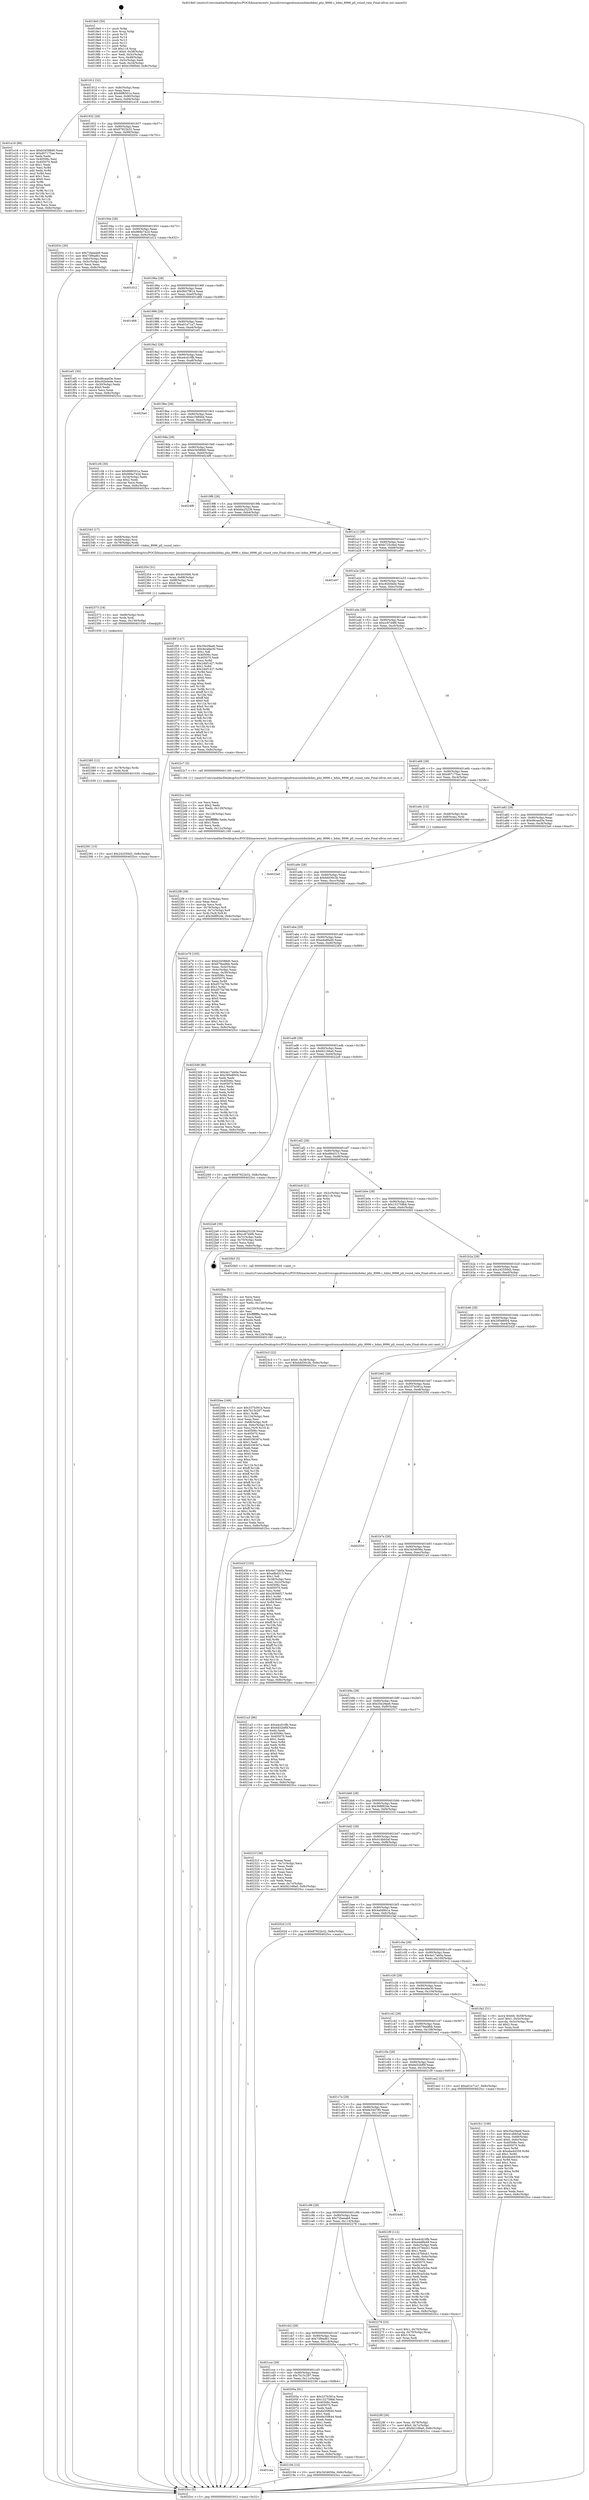 digraph "0x4018e0" {
  label = "0x4018e0 (/mnt/c/Users/mathe/Desktop/tcc/POCII/binaries/extr_linuxdriversgpudrmmsmhdmihdmi_phy_8996.c_hdmi_8996_pll_round_rate_Final-ollvm.out::main(0))"
  labelloc = "t"
  node[shape=record]

  Entry [label="",width=0.3,height=0.3,shape=circle,fillcolor=black,style=filled]
  "0x401912" [label="{
     0x401912 [32]\l
     | [instrs]\l
     &nbsp;&nbsp;0x401912 \<+6\>: mov -0x8c(%rbp),%eax\l
     &nbsp;&nbsp;0x401918 \<+2\>: mov %eax,%ecx\l
     &nbsp;&nbsp;0x40191a \<+6\>: sub $0x86f6501a,%ecx\l
     &nbsp;&nbsp;0x401920 \<+6\>: mov %eax,-0x90(%rbp)\l
     &nbsp;&nbsp;0x401926 \<+6\>: mov %ecx,-0x94(%rbp)\l
     &nbsp;&nbsp;0x40192c \<+6\>: je 0000000000401e16 \<main+0x536\>\l
  }"]
  "0x401e16" [label="{
     0x401e16 [86]\l
     | [instrs]\l
     &nbsp;&nbsp;0x401e16 \<+5\>: mov $0xb34588d0,%eax\l
     &nbsp;&nbsp;0x401e1b \<+5\>: mov $0xd07175ae,%ecx\l
     &nbsp;&nbsp;0x401e20 \<+2\>: xor %edx,%edx\l
     &nbsp;&nbsp;0x401e22 \<+7\>: mov 0x40506c,%esi\l
     &nbsp;&nbsp;0x401e29 \<+7\>: mov 0x405070,%edi\l
     &nbsp;&nbsp;0x401e30 \<+3\>: sub $0x1,%edx\l
     &nbsp;&nbsp;0x401e33 \<+3\>: mov %esi,%r8d\l
     &nbsp;&nbsp;0x401e36 \<+3\>: add %edx,%r8d\l
     &nbsp;&nbsp;0x401e39 \<+4\>: imul %r8d,%esi\l
     &nbsp;&nbsp;0x401e3d \<+3\>: and $0x1,%esi\l
     &nbsp;&nbsp;0x401e40 \<+3\>: cmp $0x0,%esi\l
     &nbsp;&nbsp;0x401e43 \<+4\>: sete %r9b\l
     &nbsp;&nbsp;0x401e47 \<+3\>: cmp $0xa,%edi\l
     &nbsp;&nbsp;0x401e4a \<+4\>: setl %r10b\l
     &nbsp;&nbsp;0x401e4e \<+3\>: mov %r9b,%r11b\l
     &nbsp;&nbsp;0x401e51 \<+3\>: and %r10b,%r11b\l
     &nbsp;&nbsp;0x401e54 \<+3\>: xor %r10b,%r9b\l
     &nbsp;&nbsp;0x401e57 \<+3\>: or %r9b,%r11b\l
     &nbsp;&nbsp;0x401e5a \<+4\>: test $0x1,%r11b\l
     &nbsp;&nbsp;0x401e5e \<+3\>: cmovne %ecx,%eax\l
     &nbsp;&nbsp;0x401e61 \<+6\>: mov %eax,-0x8c(%rbp)\l
     &nbsp;&nbsp;0x401e67 \<+5\>: jmp 00000000004025cc \<main+0xcec\>\l
  }"]
  "0x401932" [label="{
     0x401932 [28]\l
     | [instrs]\l
     &nbsp;&nbsp;0x401932 \<+5\>: jmp 0000000000401937 \<main+0x57\>\l
     &nbsp;&nbsp;0x401937 \<+6\>: mov -0x90(%rbp),%eax\l
     &nbsp;&nbsp;0x40193d \<+5\>: sub $0x87922b32,%eax\l
     &nbsp;&nbsp;0x401942 \<+6\>: mov %eax,-0x98(%rbp)\l
     &nbsp;&nbsp;0x401948 \<+6\>: je 000000000040203c \<main+0x75c\>\l
  }"]
  Exit [label="",width=0.3,height=0.3,shape=circle,fillcolor=black,style=filled,peripheries=2]
  "0x40203c" [label="{
     0x40203c [30]\l
     | [instrs]\l
     &nbsp;&nbsp;0x40203c \<+5\>: mov $0x72beeab9,%eax\l
     &nbsp;&nbsp;0x402041 \<+5\>: mov $0x73f9ad61,%ecx\l
     &nbsp;&nbsp;0x402046 \<+3\>: mov -0x6c(%rbp),%edx\l
     &nbsp;&nbsp;0x402049 \<+3\>: cmp -0x5c(%rbp),%edx\l
     &nbsp;&nbsp;0x40204c \<+3\>: cmovl %ecx,%eax\l
     &nbsp;&nbsp;0x40204f \<+6\>: mov %eax,-0x8c(%rbp)\l
     &nbsp;&nbsp;0x402055 \<+5\>: jmp 00000000004025cc \<main+0xcec\>\l
  }"]
  "0x40194e" [label="{
     0x40194e [28]\l
     | [instrs]\l
     &nbsp;&nbsp;0x40194e \<+5\>: jmp 0000000000401953 \<main+0x73\>\l
     &nbsp;&nbsp;0x401953 \<+6\>: mov -0x90(%rbp),%eax\l
     &nbsp;&nbsp;0x401959 \<+5\>: sub $0x966e742d,%eax\l
     &nbsp;&nbsp;0x40195e \<+6\>: mov %eax,-0x9c(%rbp)\l
     &nbsp;&nbsp;0x401964 \<+6\>: je 0000000000401d12 \<main+0x432\>\l
  }"]
  "0x402391" [label="{
     0x402391 [15]\l
     | [instrs]\l
     &nbsp;&nbsp;0x402391 \<+10\>: movl $0x242550d2,-0x8c(%rbp)\l
     &nbsp;&nbsp;0x40239b \<+5\>: jmp 00000000004025cc \<main+0xcec\>\l
  }"]
  "0x401d12" [label="{
     0x401d12\l
  }", style=dashed]
  "0x40196a" [label="{
     0x40196a [28]\l
     | [instrs]\l
     &nbsp;&nbsp;0x40196a \<+5\>: jmp 000000000040196f \<main+0x8f\>\l
     &nbsp;&nbsp;0x40196f \<+6\>: mov -0x90(%rbp),%eax\l
     &nbsp;&nbsp;0x401975 \<+5\>: sub $0x9b07f814,%eax\l
     &nbsp;&nbsp;0x40197a \<+6\>: mov %eax,-0xa0(%rbp)\l
     &nbsp;&nbsp;0x401980 \<+6\>: je 0000000000401d68 \<main+0x488\>\l
  }"]
  "0x402385" [label="{
     0x402385 [12]\l
     | [instrs]\l
     &nbsp;&nbsp;0x402385 \<+4\>: mov -0x78(%rbp),%rdx\l
     &nbsp;&nbsp;0x402389 \<+3\>: mov %rdx,%rdi\l
     &nbsp;&nbsp;0x40238c \<+5\>: call 0000000000401030 \<free@plt\>\l
     | [calls]\l
     &nbsp;&nbsp;0x401030 \{1\} (unknown)\l
  }"]
  "0x401d68" [label="{
     0x401d68\l
  }", style=dashed]
  "0x401986" [label="{
     0x401986 [28]\l
     | [instrs]\l
     &nbsp;&nbsp;0x401986 \<+5\>: jmp 000000000040198b \<main+0xab\>\l
     &nbsp;&nbsp;0x40198b \<+6\>: mov -0x90(%rbp),%eax\l
     &nbsp;&nbsp;0x401991 \<+5\>: sub $0xa01e71a7,%eax\l
     &nbsp;&nbsp;0x401996 \<+6\>: mov %eax,-0xa4(%rbp)\l
     &nbsp;&nbsp;0x40199c \<+6\>: je 0000000000401ef1 \<main+0x611\>\l
  }"]
  "0x402373" [label="{
     0x402373 [18]\l
     | [instrs]\l
     &nbsp;&nbsp;0x402373 \<+4\>: mov -0x68(%rbp),%rdx\l
     &nbsp;&nbsp;0x402377 \<+3\>: mov %rdx,%rdi\l
     &nbsp;&nbsp;0x40237a \<+6\>: mov %eax,-0x130(%rbp)\l
     &nbsp;&nbsp;0x402380 \<+5\>: call 0000000000401030 \<free@plt\>\l
     | [calls]\l
     &nbsp;&nbsp;0x401030 \{1\} (unknown)\l
  }"]
  "0x401ef1" [label="{
     0x401ef1 [30]\l
     | [instrs]\l
     &nbsp;&nbsp;0x401ef1 \<+5\>: mov $0xd6caad3e,%eax\l
     &nbsp;&nbsp;0x401ef6 \<+5\>: mov $0xc92b0ede,%ecx\l
     &nbsp;&nbsp;0x401efb \<+3\>: mov -0x30(%rbp),%edx\l
     &nbsp;&nbsp;0x401efe \<+3\>: cmp $0x0,%edx\l
     &nbsp;&nbsp;0x401f01 \<+3\>: cmove %ecx,%eax\l
     &nbsp;&nbsp;0x401f04 \<+6\>: mov %eax,-0x8c(%rbp)\l
     &nbsp;&nbsp;0x401f0a \<+5\>: jmp 00000000004025cc \<main+0xcec\>\l
  }"]
  "0x4019a2" [label="{
     0x4019a2 [28]\l
     | [instrs]\l
     &nbsp;&nbsp;0x4019a2 \<+5\>: jmp 00000000004019a7 \<main+0xc7\>\l
     &nbsp;&nbsp;0x4019a7 \<+6\>: mov -0x90(%rbp),%eax\l
     &nbsp;&nbsp;0x4019ad \<+5\>: sub $0xa4cd10fb,%eax\l
     &nbsp;&nbsp;0x4019b2 \<+6\>: mov %eax,-0xa8(%rbp)\l
     &nbsp;&nbsp;0x4019b8 \<+6\>: je 00000000004025a0 \<main+0xcc0\>\l
  }"]
  "0x402354" [label="{
     0x402354 [31]\l
     | [instrs]\l
     &nbsp;&nbsp;0x402354 \<+10\>: movabs $0x4030b6,%rdi\l
     &nbsp;&nbsp;0x40235e \<+7\>: mov %rax,-0x88(%rbp)\l
     &nbsp;&nbsp;0x402365 \<+7\>: mov -0x88(%rbp),%rsi\l
     &nbsp;&nbsp;0x40236c \<+2\>: mov $0x0,%al\l
     &nbsp;&nbsp;0x40236e \<+5\>: call 0000000000401040 \<printf@plt\>\l
     | [calls]\l
     &nbsp;&nbsp;0x401040 \{1\} (unknown)\l
  }"]
  "0x4025a0" [label="{
     0x4025a0\l
  }", style=dashed]
  "0x4019be" [label="{
     0x4019be [28]\l
     | [instrs]\l
     &nbsp;&nbsp;0x4019be \<+5\>: jmp 00000000004019c3 \<main+0xe3\>\l
     &nbsp;&nbsp;0x4019c3 \<+6\>: mov -0x90(%rbp),%eax\l
     &nbsp;&nbsp;0x4019c9 \<+5\>: sub $0xb1f480d4,%eax\l
     &nbsp;&nbsp;0x4019ce \<+6\>: mov %eax,-0xac(%rbp)\l
     &nbsp;&nbsp;0x4019d4 \<+6\>: je 0000000000401cf4 \<main+0x414\>\l
  }"]
  "0x4022f8" [label="{
     0x4022f8 [39]\l
     | [instrs]\l
     &nbsp;&nbsp;0x4022f8 \<+6\>: mov -0x12c(%rbp),%ecx\l
     &nbsp;&nbsp;0x4022fe \<+3\>: imul %eax,%ecx\l
     &nbsp;&nbsp;0x402301 \<+3\>: movslq %ecx,%rdi\l
     &nbsp;&nbsp;0x402304 \<+4\>: mov -0x78(%rbp),%r8\l
     &nbsp;&nbsp;0x402308 \<+4\>: movslq -0x7c(%rbp),%r9\l
     &nbsp;&nbsp;0x40230c \<+4\>: mov %rdi,(%r8,%r9,8)\l
     &nbsp;&nbsp;0x402310 \<+10\>: movl $0x368f924e,-0x8c(%rbp)\l
     &nbsp;&nbsp;0x40231a \<+5\>: jmp 00000000004025cc \<main+0xcec\>\l
  }"]
  "0x401cf4" [label="{
     0x401cf4 [30]\l
     | [instrs]\l
     &nbsp;&nbsp;0x401cf4 \<+5\>: mov $0x86f6501a,%eax\l
     &nbsp;&nbsp;0x401cf9 \<+5\>: mov $0x966e742d,%ecx\l
     &nbsp;&nbsp;0x401cfe \<+3\>: mov -0x34(%rbp),%edx\l
     &nbsp;&nbsp;0x401d01 \<+3\>: cmp $0x2,%edx\l
     &nbsp;&nbsp;0x401d04 \<+3\>: cmovne %ecx,%eax\l
     &nbsp;&nbsp;0x401d07 \<+6\>: mov %eax,-0x8c(%rbp)\l
     &nbsp;&nbsp;0x401d0d \<+5\>: jmp 00000000004025cc \<main+0xcec\>\l
  }"]
  "0x4019da" [label="{
     0x4019da [28]\l
     | [instrs]\l
     &nbsp;&nbsp;0x4019da \<+5\>: jmp 00000000004019df \<main+0xff\>\l
     &nbsp;&nbsp;0x4019df \<+6\>: mov -0x90(%rbp),%eax\l
     &nbsp;&nbsp;0x4019e5 \<+5\>: sub $0xb34588d0,%eax\l
     &nbsp;&nbsp;0x4019ea \<+6\>: mov %eax,-0xb0(%rbp)\l
     &nbsp;&nbsp;0x4019f0 \<+6\>: je 00000000004024f8 \<main+0xc18\>\l
  }"]
  "0x4025cc" [label="{
     0x4025cc [5]\l
     | [instrs]\l
     &nbsp;&nbsp;0x4025cc \<+5\>: jmp 0000000000401912 \<main+0x32\>\l
  }"]
  "0x4018e0" [label="{
     0x4018e0 [50]\l
     | [instrs]\l
     &nbsp;&nbsp;0x4018e0 \<+1\>: push %rbp\l
     &nbsp;&nbsp;0x4018e1 \<+3\>: mov %rsp,%rbp\l
     &nbsp;&nbsp;0x4018e4 \<+2\>: push %r15\l
     &nbsp;&nbsp;0x4018e6 \<+2\>: push %r14\l
     &nbsp;&nbsp;0x4018e8 \<+2\>: push %r13\l
     &nbsp;&nbsp;0x4018ea \<+2\>: push %r12\l
     &nbsp;&nbsp;0x4018ec \<+1\>: push %rbx\l
     &nbsp;&nbsp;0x4018ed \<+7\>: sub $0x118,%rsp\l
     &nbsp;&nbsp;0x4018f4 \<+7\>: movl $0x0,-0x38(%rbp)\l
     &nbsp;&nbsp;0x4018fb \<+3\>: mov %edi,-0x3c(%rbp)\l
     &nbsp;&nbsp;0x4018fe \<+4\>: mov %rsi,-0x48(%rbp)\l
     &nbsp;&nbsp;0x401902 \<+3\>: mov -0x3c(%rbp),%edi\l
     &nbsp;&nbsp;0x401905 \<+3\>: mov %edi,-0x34(%rbp)\l
     &nbsp;&nbsp;0x401908 \<+10\>: movl $0xb1f480d4,-0x8c(%rbp)\l
  }"]
  "0x4022cc" [label="{
     0x4022cc [44]\l
     | [instrs]\l
     &nbsp;&nbsp;0x4022cc \<+2\>: xor %ecx,%ecx\l
     &nbsp;&nbsp;0x4022ce \<+5\>: mov $0x2,%edx\l
     &nbsp;&nbsp;0x4022d3 \<+6\>: mov %edx,-0x128(%rbp)\l
     &nbsp;&nbsp;0x4022d9 \<+1\>: cltd\l
     &nbsp;&nbsp;0x4022da \<+6\>: mov -0x128(%rbp),%esi\l
     &nbsp;&nbsp;0x4022e0 \<+2\>: idiv %esi\l
     &nbsp;&nbsp;0x4022e2 \<+6\>: imul $0xfffffffe,%edx,%edx\l
     &nbsp;&nbsp;0x4022e8 \<+3\>: sub $0x1,%ecx\l
     &nbsp;&nbsp;0x4022eb \<+2\>: sub %ecx,%edx\l
     &nbsp;&nbsp;0x4022ed \<+6\>: mov %edx,-0x12c(%rbp)\l
     &nbsp;&nbsp;0x4022f3 \<+5\>: call 0000000000401160 \<next_i\>\l
     | [calls]\l
     &nbsp;&nbsp;0x401160 \{1\} (/mnt/c/Users/mathe/Desktop/tcc/POCII/binaries/extr_linuxdriversgpudrmmsmhdmihdmi_phy_8996.c_hdmi_8996_pll_round_rate_Final-ollvm.out::next_i)\l
  }"]
  "0x4024f8" [label="{
     0x4024f8\l
  }", style=dashed]
  "0x4019f6" [label="{
     0x4019f6 [28]\l
     | [instrs]\l
     &nbsp;&nbsp;0x4019f6 \<+5\>: jmp 00000000004019fb \<main+0x11b\>\l
     &nbsp;&nbsp;0x4019fb \<+6\>: mov -0x90(%rbp),%eax\l
     &nbsp;&nbsp;0x401a01 \<+5\>: sub $0xb6a25239,%eax\l
     &nbsp;&nbsp;0x401a06 \<+6\>: mov %eax,-0xb4(%rbp)\l
     &nbsp;&nbsp;0x401a0c \<+6\>: je 0000000000402343 \<main+0xa63\>\l
  }"]
  "0x40228f" [label="{
     0x40228f [26]\l
     | [instrs]\l
     &nbsp;&nbsp;0x40228f \<+4\>: mov %rax,-0x78(%rbp)\l
     &nbsp;&nbsp;0x402293 \<+7\>: movl $0x0,-0x7c(%rbp)\l
     &nbsp;&nbsp;0x40229a \<+10\>: movl $0xf42166a0,-0x8c(%rbp)\l
     &nbsp;&nbsp;0x4022a4 \<+5\>: jmp 00000000004025cc \<main+0xcec\>\l
  }"]
  "0x402343" [label="{
     0x402343 [17]\l
     | [instrs]\l
     &nbsp;&nbsp;0x402343 \<+4\>: mov -0x68(%rbp),%rdi\l
     &nbsp;&nbsp;0x402347 \<+4\>: mov -0x58(%rbp),%rsi\l
     &nbsp;&nbsp;0x40234b \<+4\>: mov -0x78(%rbp),%rdx\l
     &nbsp;&nbsp;0x40234f \<+5\>: call 0000000000401400 \<hdmi_8996_pll_round_rate\>\l
     | [calls]\l
     &nbsp;&nbsp;0x401400 \{1\} (/mnt/c/Users/mathe/Desktop/tcc/POCII/binaries/extr_linuxdriversgpudrmmsmhdmihdmi_phy_8996.c_hdmi_8996_pll_round_rate_Final-ollvm.out::hdmi_8996_pll_round_rate)\l
  }"]
  "0x401a12" [label="{
     0x401a12 [28]\l
     | [instrs]\l
     &nbsp;&nbsp;0x401a12 \<+5\>: jmp 0000000000401a17 \<main+0x137\>\l
     &nbsp;&nbsp;0x401a17 \<+6\>: mov -0x90(%rbp),%eax\l
     &nbsp;&nbsp;0x401a1d \<+5\>: sub $0xb725cded,%eax\l
     &nbsp;&nbsp;0x401a22 \<+6\>: mov %eax,-0xb8(%rbp)\l
     &nbsp;&nbsp;0x401a28 \<+6\>: je 0000000000401e07 \<main+0x527\>\l
  }"]
  "0x401cea" [label="{
     0x401cea\l
  }", style=dashed]
  "0x401e07" [label="{
     0x401e07\l
  }", style=dashed]
  "0x401a2e" [label="{
     0x401a2e [28]\l
     | [instrs]\l
     &nbsp;&nbsp;0x401a2e \<+5\>: jmp 0000000000401a33 \<main+0x153\>\l
     &nbsp;&nbsp;0x401a33 \<+6\>: mov -0x90(%rbp),%eax\l
     &nbsp;&nbsp;0x401a39 \<+5\>: sub $0xc92b0ede,%eax\l
     &nbsp;&nbsp;0x401a3e \<+6\>: mov %eax,-0xbc(%rbp)\l
     &nbsp;&nbsp;0x401a44 \<+6\>: je 0000000000401f0f \<main+0x62f\>\l
  }"]
  "0x402194" [label="{
     0x402194 [15]\l
     | [instrs]\l
     &nbsp;&nbsp;0x402194 \<+10\>: movl $0x3434656e,-0x8c(%rbp)\l
     &nbsp;&nbsp;0x40219e \<+5\>: jmp 00000000004025cc \<main+0xcec\>\l
  }"]
  "0x401f0f" [label="{
     0x401f0f [147]\l
     | [instrs]\l
     &nbsp;&nbsp;0x401f0f \<+5\>: mov $0x35e29ae6,%eax\l
     &nbsp;&nbsp;0x401f14 \<+5\>: mov $0x4ecebe30,%ecx\l
     &nbsp;&nbsp;0x401f19 \<+2\>: mov $0x1,%dl\l
     &nbsp;&nbsp;0x401f1b \<+7\>: mov 0x40506c,%esi\l
     &nbsp;&nbsp;0x401f22 \<+7\>: mov 0x405070,%edi\l
     &nbsp;&nbsp;0x401f29 \<+3\>: mov %esi,%r8d\l
     &nbsp;&nbsp;0x401f2c \<+7\>: add $0x24bf1427,%r8d\l
     &nbsp;&nbsp;0x401f33 \<+4\>: sub $0x1,%r8d\l
     &nbsp;&nbsp;0x401f37 \<+7\>: sub $0x24bf1427,%r8d\l
     &nbsp;&nbsp;0x401f3e \<+4\>: imul %r8d,%esi\l
     &nbsp;&nbsp;0x401f42 \<+3\>: and $0x1,%esi\l
     &nbsp;&nbsp;0x401f45 \<+3\>: cmp $0x0,%esi\l
     &nbsp;&nbsp;0x401f48 \<+4\>: sete %r9b\l
     &nbsp;&nbsp;0x401f4c \<+3\>: cmp $0xa,%edi\l
     &nbsp;&nbsp;0x401f4f \<+4\>: setl %r10b\l
     &nbsp;&nbsp;0x401f53 \<+3\>: mov %r9b,%r11b\l
     &nbsp;&nbsp;0x401f56 \<+4\>: xor $0xff,%r11b\l
     &nbsp;&nbsp;0x401f5a \<+3\>: mov %r10b,%bl\l
     &nbsp;&nbsp;0x401f5d \<+3\>: xor $0xff,%bl\l
     &nbsp;&nbsp;0x401f60 \<+3\>: xor $0x0,%dl\l
     &nbsp;&nbsp;0x401f63 \<+3\>: mov %r11b,%r14b\l
     &nbsp;&nbsp;0x401f66 \<+4\>: and $0x0,%r14b\l
     &nbsp;&nbsp;0x401f6a \<+3\>: and %dl,%r9b\l
     &nbsp;&nbsp;0x401f6d \<+3\>: mov %bl,%r15b\l
     &nbsp;&nbsp;0x401f70 \<+4\>: and $0x0,%r15b\l
     &nbsp;&nbsp;0x401f74 \<+3\>: and %dl,%r10b\l
     &nbsp;&nbsp;0x401f77 \<+3\>: or %r9b,%r14b\l
     &nbsp;&nbsp;0x401f7a \<+3\>: or %r10b,%r15b\l
     &nbsp;&nbsp;0x401f7d \<+3\>: xor %r15b,%r14b\l
     &nbsp;&nbsp;0x401f80 \<+3\>: or %bl,%r11b\l
     &nbsp;&nbsp;0x401f83 \<+4\>: xor $0xff,%r11b\l
     &nbsp;&nbsp;0x401f87 \<+3\>: or $0x0,%dl\l
     &nbsp;&nbsp;0x401f8a \<+3\>: and %dl,%r11b\l
     &nbsp;&nbsp;0x401f8d \<+3\>: or %r11b,%r14b\l
     &nbsp;&nbsp;0x401f90 \<+4\>: test $0x1,%r14b\l
     &nbsp;&nbsp;0x401f94 \<+3\>: cmovne %ecx,%eax\l
     &nbsp;&nbsp;0x401f97 \<+6\>: mov %eax,-0x8c(%rbp)\l
     &nbsp;&nbsp;0x401f9d \<+5\>: jmp 00000000004025cc \<main+0xcec\>\l
  }"]
  "0x401a4a" [label="{
     0x401a4a [28]\l
     | [instrs]\l
     &nbsp;&nbsp;0x401a4a \<+5\>: jmp 0000000000401a4f \<main+0x16f\>\l
     &nbsp;&nbsp;0x401a4f \<+6\>: mov -0x90(%rbp),%eax\l
     &nbsp;&nbsp;0x401a55 \<+5\>: sub $0xcc87d4f6,%eax\l
     &nbsp;&nbsp;0x401a5a \<+6\>: mov %eax,-0xc0(%rbp)\l
     &nbsp;&nbsp;0x401a60 \<+6\>: je 00000000004022c7 \<main+0x9e7\>\l
  }"]
  "0x4020ee" [label="{
     0x4020ee [166]\l
     | [instrs]\l
     &nbsp;&nbsp;0x4020ee \<+5\>: mov $0x337b391a,%ecx\l
     &nbsp;&nbsp;0x4020f3 \<+5\>: mov $0x7b15c297,%edx\l
     &nbsp;&nbsp;0x4020f8 \<+3\>: mov $0x1,%r8b\l
     &nbsp;&nbsp;0x4020fb \<+6\>: mov -0x124(%rbp),%esi\l
     &nbsp;&nbsp;0x402101 \<+3\>: imul %eax,%esi\l
     &nbsp;&nbsp;0x402104 \<+4\>: mov -0x68(%rbp),%r9\l
     &nbsp;&nbsp;0x402108 \<+4\>: movslq -0x6c(%rbp),%r10\l
     &nbsp;&nbsp;0x40210c \<+4\>: mov %esi,(%r9,%r10,4)\l
     &nbsp;&nbsp;0x402110 \<+7\>: mov 0x40506c,%eax\l
     &nbsp;&nbsp;0x402117 \<+7\>: mov 0x405070,%esi\l
     &nbsp;&nbsp;0x40211e \<+2\>: mov %eax,%edi\l
     &nbsp;&nbsp;0x402120 \<+6\>: sub $0x63363d7a,%edi\l
     &nbsp;&nbsp;0x402126 \<+3\>: sub $0x1,%edi\l
     &nbsp;&nbsp;0x402129 \<+6\>: add $0x63363d7a,%edi\l
     &nbsp;&nbsp;0x40212f \<+3\>: imul %edi,%eax\l
     &nbsp;&nbsp;0x402132 \<+3\>: and $0x1,%eax\l
     &nbsp;&nbsp;0x402135 \<+3\>: cmp $0x0,%eax\l
     &nbsp;&nbsp;0x402138 \<+4\>: sete %r11b\l
     &nbsp;&nbsp;0x40213c \<+3\>: cmp $0xa,%esi\l
     &nbsp;&nbsp;0x40213f \<+3\>: setl %bl\l
     &nbsp;&nbsp;0x402142 \<+3\>: mov %r11b,%r14b\l
     &nbsp;&nbsp;0x402145 \<+4\>: xor $0xff,%r14b\l
     &nbsp;&nbsp;0x402149 \<+3\>: mov %bl,%r15b\l
     &nbsp;&nbsp;0x40214c \<+4\>: xor $0xff,%r15b\l
     &nbsp;&nbsp;0x402150 \<+4\>: xor $0x1,%r8b\l
     &nbsp;&nbsp;0x402154 \<+3\>: mov %r14b,%r12b\l
     &nbsp;&nbsp;0x402157 \<+4\>: and $0xff,%r12b\l
     &nbsp;&nbsp;0x40215b \<+3\>: and %r8b,%r11b\l
     &nbsp;&nbsp;0x40215e \<+3\>: mov %r15b,%r13b\l
     &nbsp;&nbsp;0x402161 \<+4\>: and $0xff,%r13b\l
     &nbsp;&nbsp;0x402165 \<+3\>: and %r8b,%bl\l
     &nbsp;&nbsp;0x402168 \<+3\>: or %r11b,%r12b\l
     &nbsp;&nbsp;0x40216b \<+3\>: or %bl,%r13b\l
     &nbsp;&nbsp;0x40216e \<+3\>: xor %r13b,%r12b\l
     &nbsp;&nbsp;0x402171 \<+3\>: or %r15b,%r14b\l
     &nbsp;&nbsp;0x402174 \<+4\>: xor $0xff,%r14b\l
     &nbsp;&nbsp;0x402178 \<+4\>: or $0x1,%r8b\l
     &nbsp;&nbsp;0x40217c \<+3\>: and %r8b,%r14b\l
     &nbsp;&nbsp;0x40217f \<+3\>: or %r14b,%r12b\l
     &nbsp;&nbsp;0x402182 \<+4\>: test $0x1,%r12b\l
     &nbsp;&nbsp;0x402186 \<+3\>: cmovne %edx,%ecx\l
     &nbsp;&nbsp;0x402189 \<+6\>: mov %ecx,-0x8c(%rbp)\l
     &nbsp;&nbsp;0x40218f \<+5\>: jmp 00000000004025cc \<main+0xcec\>\l
  }"]
  "0x4022c7" [label="{
     0x4022c7 [5]\l
     | [instrs]\l
     &nbsp;&nbsp;0x4022c7 \<+5\>: call 0000000000401160 \<next_i\>\l
     | [calls]\l
     &nbsp;&nbsp;0x401160 \{1\} (/mnt/c/Users/mathe/Desktop/tcc/POCII/binaries/extr_linuxdriversgpudrmmsmhdmihdmi_phy_8996.c_hdmi_8996_pll_round_rate_Final-ollvm.out::next_i)\l
  }"]
  "0x401a66" [label="{
     0x401a66 [28]\l
     | [instrs]\l
     &nbsp;&nbsp;0x401a66 \<+5\>: jmp 0000000000401a6b \<main+0x18b\>\l
     &nbsp;&nbsp;0x401a6b \<+6\>: mov -0x90(%rbp),%eax\l
     &nbsp;&nbsp;0x401a71 \<+5\>: sub $0xd07175ae,%eax\l
     &nbsp;&nbsp;0x401a76 \<+6\>: mov %eax,-0xc4(%rbp)\l
     &nbsp;&nbsp;0x401a7c \<+6\>: je 0000000000401e6c \<main+0x58c\>\l
  }"]
  "0x4020ba" [label="{
     0x4020ba [52]\l
     | [instrs]\l
     &nbsp;&nbsp;0x4020ba \<+2\>: xor %ecx,%ecx\l
     &nbsp;&nbsp;0x4020bc \<+5\>: mov $0x2,%edx\l
     &nbsp;&nbsp;0x4020c1 \<+6\>: mov %edx,-0x120(%rbp)\l
     &nbsp;&nbsp;0x4020c7 \<+1\>: cltd\l
     &nbsp;&nbsp;0x4020c8 \<+6\>: mov -0x120(%rbp),%esi\l
     &nbsp;&nbsp;0x4020ce \<+2\>: idiv %esi\l
     &nbsp;&nbsp;0x4020d0 \<+6\>: imul $0xfffffffe,%edx,%edx\l
     &nbsp;&nbsp;0x4020d6 \<+2\>: mov %ecx,%edi\l
     &nbsp;&nbsp;0x4020d8 \<+2\>: sub %edx,%edi\l
     &nbsp;&nbsp;0x4020da \<+2\>: mov %ecx,%edx\l
     &nbsp;&nbsp;0x4020dc \<+3\>: sub $0x1,%edx\l
     &nbsp;&nbsp;0x4020df \<+2\>: add %edx,%edi\l
     &nbsp;&nbsp;0x4020e1 \<+2\>: sub %edi,%ecx\l
     &nbsp;&nbsp;0x4020e3 \<+6\>: mov %ecx,-0x124(%rbp)\l
     &nbsp;&nbsp;0x4020e9 \<+5\>: call 0000000000401160 \<next_i\>\l
     | [calls]\l
     &nbsp;&nbsp;0x401160 \{1\} (/mnt/c/Users/mathe/Desktop/tcc/POCII/binaries/extr_linuxdriversgpudrmmsmhdmihdmi_phy_8996.c_hdmi_8996_pll_round_rate_Final-ollvm.out::next_i)\l
  }"]
  "0x401e6c" [label="{
     0x401e6c [13]\l
     | [instrs]\l
     &nbsp;&nbsp;0x401e6c \<+4\>: mov -0x48(%rbp),%rax\l
     &nbsp;&nbsp;0x401e70 \<+4\>: mov 0x8(%rax),%rdi\l
     &nbsp;&nbsp;0x401e74 \<+5\>: call 0000000000401060 \<atoi@plt\>\l
     | [calls]\l
     &nbsp;&nbsp;0x401060 \{1\} (unknown)\l
  }"]
  "0x401a82" [label="{
     0x401a82 [28]\l
     | [instrs]\l
     &nbsp;&nbsp;0x401a82 \<+5\>: jmp 0000000000401a87 \<main+0x1a7\>\l
     &nbsp;&nbsp;0x401a87 \<+6\>: mov -0x90(%rbp),%eax\l
     &nbsp;&nbsp;0x401a8d \<+5\>: sub $0xd6caad3e,%eax\l
     &nbsp;&nbsp;0x401a92 \<+6\>: mov %eax,-0xc8(%rbp)\l
     &nbsp;&nbsp;0x401a98 \<+6\>: je 00000000004023a0 \<main+0xac0\>\l
  }"]
  "0x401e79" [label="{
     0x401e79 [105]\l
     | [instrs]\l
     &nbsp;&nbsp;0x401e79 \<+5\>: mov $0xb34588d0,%ecx\l
     &nbsp;&nbsp;0x401e7e \<+5\>: mov $0x679ea9bb,%edx\l
     &nbsp;&nbsp;0x401e83 \<+3\>: mov %eax,-0x4c(%rbp)\l
     &nbsp;&nbsp;0x401e86 \<+3\>: mov -0x4c(%rbp),%eax\l
     &nbsp;&nbsp;0x401e89 \<+3\>: mov %eax,-0x30(%rbp)\l
     &nbsp;&nbsp;0x401e8c \<+7\>: mov 0x40506c,%eax\l
     &nbsp;&nbsp;0x401e93 \<+7\>: mov 0x405070,%esi\l
     &nbsp;&nbsp;0x401e9a \<+3\>: mov %eax,%r8d\l
     &nbsp;&nbsp;0x401e9d \<+7\>: sub $0xd573a76b,%r8d\l
     &nbsp;&nbsp;0x401ea4 \<+4\>: sub $0x1,%r8d\l
     &nbsp;&nbsp;0x401ea8 \<+7\>: add $0xd573a76b,%r8d\l
     &nbsp;&nbsp;0x401eaf \<+4\>: imul %r8d,%eax\l
     &nbsp;&nbsp;0x401eb3 \<+3\>: and $0x1,%eax\l
     &nbsp;&nbsp;0x401eb6 \<+3\>: cmp $0x0,%eax\l
     &nbsp;&nbsp;0x401eb9 \<+4\>: sete %r9b\l
     &nbsp;&nbsp;0x401ebd \<+3\>: cmp $0xa,%esi\l
     &nbsp;&nbsp;0x401ec0 \<+4\>: setl %r10b\l
     &nbsp;&nbsp;0x401ec4 \<+3\>: mov %r9b,%r11b\l
     &nbsp;&nbsp;0x401ec7 \<+3\>: and %r10b,%r11b\l
     &nbsp;&nbsp;0x401eca \<+3\>: xor %r10b,%r9b\l
     &nbsp;&nbsp;0x401ecd \<+3\>: or %r9b,%r11b\l
     &nbsp;&nbsp;0x401ed0 \<+4\>: test $0x1,%r11b\l
     &nbsp;&nbsp;0x401ed4 \<+3\>: cmovne %edx,%ecx\l
     &nbsp;&nbsp;0x401ed7 \<+6\>: mov %ecx,-0x8c(%rbp)\l
     &nbsp;&nbsp;0x401edd \<+5\>: jmp 00000000004025cc \<main+0xcec\>\l
  }"]
  "0x401cce" [label="{
     0x401cce [28]\l
     | [instrs]\l
     &nbsp;&nbsp;0x401cce \<+5\>: jmp 0000000000401cd3 \<main+0x3f3\>\l
     &nbsp;&nbsp;0x401cd3 \<+6\>: mov -0x90(%rbp),%eax\l
     &nbsp;&nbsp;0x401cd9 \<+5\>: sub $0x7b15c297,%eax\l
     &nbsp;&nbsp;0x401cde \<+6\>: mov %eax,-0x11c(%rbp)\l
     &nbsp;&nbsp;0x401ce4 \<+6\>: je 0000000000402194 \<main+0x8b4\>\l
  }"]
  "0x4023a0" [label="{
     0x4023a0\l
  }", style=dashed]
  "0x401a9e" [label="{
     0x401a9e [28]\l
     | [instrs]\l
     &nbsp;&nbsp;0x401a9e \<+5\>: jmp 0000000000401aa3 \<main+0x1c3\>\l
     &nbsp;&nbsp;0x401aa3 \<+6\>: mov -0x90(%rbp),%eax\l
     &nbsp;&nbsp;0x401aa9 \<+5\>: sub $0xddd30c3b,%eax\l
     &nbsp;&nbsp;0x401aae \<+6\>: mov %eax,-0xcc(%rbp)\l
     &nbsp;&nbsp;0x401ab4 \<+6\>: je 00000000004023d9 \<main+0xaf9\>\l
  }"]
  "0x40205a" [label="{
     0x40205a [91]\l
     | [instrs]\l
     &nbsp;&nbsp;0x40205a \<+5\>: mov $0x337b391a,%eax\l
     &nbsp;&nbsp;0x40205f \<+5\>: mov $0x152759b6,%ecx\l
     &nbsp;&nbsp;0x402064 \<+7\>: mov 0x40506c,%edx\l
     &nbsp;&nbsp;0x40206b \<+7\>: mov 0x405070,%esi\l
     &nbsp;&nbsp;0x402072 \<+2\>: mov %edx,%edi\l
     &nbsp;&nbsp;0x402074 \<+6\>: sub $0x6e35f644,%edi\l
     &nbsp;&nbsp;0x40207a \<+3\>: sub $0x1,%edi\l
     &nbsp;&nbsp;0x40207d \<+6\>: add $0x6e35f644,%edi\l
     &nbsp;&nbsp;0x402083 \<+3\>: imul %edi,%edx\l
     &nbsp;&nbsp;0x402086 \<+3\>: and $0x1,%edx\l
     &nbsp;&nbsp;0x402089 \<+3\>: cmp $0x0,%edx\l
     &nbsp;&nbsp;0x40208c \<+4\>: sete %r8b\l
     &nbsp;&nbsp;0x402090 \<+3\>: cmp $0xa,%esi\l
     &nbsp;&nbsp;0x402093 \<+4\>: setl %r9b\l
     &nbsp;&nbsp;0x402097 \<+3\>: mov %r8b,%r10b\l
     &nbsp;&nbsp;0x40209a \<+3\>: and %r9b,%r10b\l
     &nbsp;&nbsp;0x40209d \<+3\>: xor %r9b,%r8b\l
     &nbsp;&nbsp;0x4020a0 \<+3\>: or %r8b,%r10b\l
     &nbsp;&nbsp;0x4020a3 \<+4\>: test $0x1,%r10b\l
     &nbsp;&nbsp;0x4020a7 \<+3\>: cmovne %ecx,%eax\l
     &nbsp;&nbsp;0x4020aa \<+6\>: mov %eax,-0x8c(%rbp)\l
     &nbsp;&nbsp;0x4020b0 \<+5\>: jmp 00000000004025cc \<main+0xcec\>\l
  }"]
  "0x4023d9" [label="{
     0x4023d9 [86]\l
     | [instrs]\l
     &nbsp;&nbsp;0x4023d9 \<+5\>: mov $0x4e17ab0a,%eax\l
     &nbsp;&nbsp;0x4023de \<+5\>: mov $0x295e8004,%ecx\l
     &nbsp;&nbsp;0x4023e3 \<+2\>: xor %edx,%edx\l
     &nbsp;&nbsp;0x4023e5 \<+7\>: mov 0x40506c,%esi\l
     &nbsp;&nbsp;0x4023ec \<+7\>: mov 0x405070,%edi\l
     &nbsp;&nbsp;0x4023f3 \<+3\>: sub $0x1,%edx\l
     &nbsp;&nbsp;0x4023f6 \<+3\>: mov %esi,%r8d\l
     &nbsp;&nbsp;0x4023f9 \<+3\>: add %edx,%r8d\l
     &nbsp;&nbsp;0x4023fc \<+4\>: imul %r8d,%esi\l
     &nbsp;&nbsp;0x402400 \<+3\>: and $0x1,%esi\l
     &nbsp;&nbsp;0x402403 \<+3\>: cmp $0x0,%esi\l
     &nbsp;&nbsp;0x402406 \<+4\>: sete %r9b\l
     &nbsp;&nbsp;0x40240a \<+3\>: cmp $0xa,%edi\l
     &nbsp;&nbsp;0x40240d \<+4\>: setl %r10b\l
     &nbsp;&nbsp;0x402411 \<+3\>: mov %r9b,%r11b\l
     &nbsp;&nbsp;0x402414 \<+3\>: and %r10b,%r11b\l
     &nbsp;&nbsp;0x402417 \<+3\>: xor %r10b,%r9b\l
     &nbsp;&nbsp;0x40241a \<+3\>: or %r9b,%r11b\l
     &nbsp;&nbsp;0x40241d \<+4\>: test $0x1,%r11b\l
     &nbsp;&nbsp;0x402421 \<+3\>: cmovne %ecx,%eax\l
     &nbsp;&nbsp;0x402424 \<+6\>: mov %eax,-0x8c(%rbp)\l
     &nbsp;&nbsp;0x40242a \<+5\>: jmp 00000000004025cc \<main+0xcec\>\l
  }"]
  "0x401aba" [label="{
     0x401aba [28]\l
     | [instrs]\l
     &nbsp;&nbsp;0x401aba \<+5\>: jmp 0000000000401abf \<main+0x1df\>\l
     &nbsp;&nbsp;0x401abf \<+6\>: mov -0x90(%rbp),%eax\l
     &nbsp;&nbsp;0x401ac5 \<+5\>: sub $0xe4a8fa49,%eax\l
     &nbsp;&nbsp;0x401aca \<+6\>: mov %eax,-0xd0(%rbp)\l
     &nbsp;&nbsp;0x401ad0 \<+6\>: je 0000000000402269 \<main+0x989\>\l
  }"]
  "0x401cb2" [label="{
     0x401cb2 [28]\l
     | [instrs]\l
     &nbsp;&nbsp;0x401cb2 \<+5\>: jmp 0000000000401cb7 \<main+0x3d7\>\l
     &nbsp;&nbsp;0x401cb7 \<+6\>: mov -0x90(%rbp),%eax\l
     &nbsp;&nbsp;0x401cbd \<+5\>: sub $0x73f9ad61,%eax\l
     &nbsp;&nbsp;0x401cc2 \<+6\>: mov %eax,-0x118(%rbp)\l
     &nbsp;&nbsp;0x401cc8 \<+6\>: je 000000000040205a \<main+0x77a\>\l
  }"]
  "0x402269" [label="{
     0x402269 [15]\l
     | [instrs]\l
     &nbsp;&nbsp;0x402269 \<+10\>: movl $0x87922b32,-0x8c(%rbp)\l
     &nbsp;&nbsp;0x402273 \<+5\>: jmp 00000000004025cc \<main+0xcec\>\l
  }"]
  "0x401ad6" [label="{
     0x401ad6 [28]\l
     | [instrs]\l
     &nbsp;&nbsp;0x401ad6 \<+5\>: jmp 0000000000401adb \<main+0x1fb\>\l
     &nbsp;&nbsp;0x401adb \<+6\>: mov -0x90(%rbp),%eax\l
     &nbsp;&nbsp;0x401ae1 \<+5\>: sub $0xf42166a0,%eax\l
     &nbsp;&nbsp;0x401ae6 \<+6\>: mov %eax,-0xd4(%rbp)\l
     &nbsp;&nbsp;0x401aec \<+6\>: je 00000000004022a9 \<main+0x9c9\>\l
  }"]
  "0x402278" [label="{
     0x402278 [23]\l
     | [instrs]\l
     &nbsp;&nbsp;0x402278 \<+7\>: movl $0x1,-0x70(%rbp)\l
     &nbsp;&nbsp;0x40227f \<+4\>: movslq -0x70(%rbp),%rax\l
     &nbsp;&nbsp;0x402283 \<+4\>: shl $0x3,%rax\l
     &nbsp;&nbsp;0x402287 \<+3\>: mov %rax,%rdi\l
     &nbsp;&nbsp;0x40228a \<+5\>: call 0000000000401050 \<malloc@plt\>\l
     | [calls]\l
     &nbsp;&nbsp;0x401050 \{1\} (unknown)\l
  }"]
  "0x4022a9" [label="{
     0x4022a9 [30]\l
     | [instrs]\l
     &nbsp;&nbsp;0x4022a9 \<+5\>: mov $0xb6a25239,%eax\l
     &nbsp;&nbsp;0x4022ae \<+5\>: mov $0xcc87d4f6,%ecx\l
     &nbsp;&nbsp;0x4022b3 \<+3\>: mov -0x7c(%rbp),%edx\l
     &nbsp;&nbsp;0x4022b6 \<+3\>: cmp -0x70(%rbp),%edx\l
     &nbsp;&nbsp;0x4022b9 \<+3\>: cmovl %ecx,%eax\l
     &nbsp;&nbsp;0x4022bc \<+6\>: mov %eax,-0x8c(%rbp)\l
     &nbsp;&nbsp;0x4022c2 \<+5\>: jmp 00000000004025cc \<main+0xcec\>\l
  }"]
  "0x401af2" [label="{
     0x401af2 [28]\l
     | [instrs]\l
     &nbsp;&nbsp;0x401af2 \<+5\>: jmp 0000000000401af7 \<main+0x217\>\l
     &nbsp;&nbsp;0x401af7 \<+6\>: mov -0x90(%rbp),%eax\l
     &nbsp;&nbsp;0x401afd \<+5\>: sub $0xe8bd313,%eax\l
     &nbsp;&nbsp;0x401b02 \<+6\>: mov %eax,-0xd8(%rbp)\l
     &nbsp;&nbsp;0x401b08 \<+6\>: je 00000000004024c8 \<main+0xbe8\>\l
  }"]
  "0x401c96" [label="{
     0x401c96 [28]\l
     | [instrs]\l
     &nbsp;&nbsp;0x401c96 \<+5\>: jmp 0000000000401c9b \<main+0x3bb\>\l
     &nbsp;&nbsp;0x401c9b \<+6\>: mov -0x90(%rbp),%eax\l
     &nbsp;&nbsp;0x401ca1 \<+5\>: sub $0x72beeab9,%eax\l
     &nbsp;&nbsp;0x401ca6 \<+6\>: mov %eax,-0x114(%rbp)\l
     &nbsp;&nbsp;0x401cac \<+6\>: je 0000000000402278 \<main+0x998\>\l
  }"]
  "0x4024c8" [label="{
     0x4024c8 [21]\l
     | [instrs]\l
     &nbsp;&nbsp;0x4024c8 \<+3\>: mov -0x2c(%rbp),%eax\l
     &nbsp;&nbsp;0x4024cb \<+7\>: add $0x118,%rsp\l
     &nbsp;&nbsp;0x4024d2 \<+1\>: pop %rbx\l
     &nbsp;&nbsp;0x4024d3 \<+2\>: pop %r12\l
     &nbsp;&nbsp;0x4024d5 \<+2\>: pop %r13\l
     &nbsp;&nbsp;0x4024d7 \<+2\>: pop %r14\l
     &nbsp;&nbsp;0x4024d9 \<+2\>: pop %r15\l
     &nbsp;&nbsp;0x4024db \<+1\>: pop %rbp\l
     &nbsp;&nbsp;0x4024dc \<+1\>: ret\l
  }"]
  "0x401b0e" [label="{
     0x401b0e [28]\l
     | [instrs]\l
     &nbsp;&nbsp;0x401b0e \<+5\>: jmp 0000000000401b13 \<main+0x233\>\l
     &nbsp;&nbsp;0x401b13 \<+6\>: mov -0x90(%rbp),%eax\l
     &nbsp;&nbsp;0x401b19 \<+5\>: sub $0x152759b6,%eax\l
     &nbsp;&nbsp;0x401b1e \<+6\>: mov %eax,-0xdc(%rbp)\l
     &nbsp;&nbsp;0x401b24 \<+6\>: je 00000000004020b5 \<main+0x7d5\>\l
  }"]
  "0x4024dd" [label="{
     0x4024dd\l
  }", style=dashed]
  "0x4020b5" [label="{
     0x4020b5 [5]\l
     | [instrs]\l
     &nbsp;&nbsp;0x4020b5 \<+5\>: call 0000000000401160 \<next_i\>\l
     | [calls]\l
     &nbsp;&nbsp;0x401160 \{1\} (/mnt/c/Users/mathe/Desktop/tcc/POCII/binaries/extr_linuxdriversgpudrmmsmhdmihdmi_phy_8996.c_hdmi_8996_pll_round_rate_Final-ollvm.out::next_i)\l
  }"]
  "0x401b2a" [label="{
     0x401b2a [28]\l
     | [instrs]\l
     &nbsp;&nbsp;0x401b2a \<+5\>: jmp 0000000000401b2f \<main+0x24f\>\l
     &nbsp;&nbsp;0x401b2f \<+6\>: mov -0x90(%rbp),%eax\l
     &nbsp;&nbsp;0x401b35 \<+5\>: sub $0x242550d2,%eax\l
     &nbsp;&nbsp;0x401b3a \<+6\>: mov %eax,-0xe0(%rbp)\l
     &nbsp;&nbsp;0x401b40 \<+6\>: je 00000000004023c3 \<main+0xae3\>\l
  }"]
  "0x401c7a" [label="{
     0x401c7a [28]\l
     | [instrs]\l
     &nbsp;&nbsp;0x401c7a \<+5\>: jmp 0000000000401c7f \<main+0x39f\>\l
     &nbsp;&nbsp;0x401c7f \<+6\>: mov -0x90(%rbp),%eax\l
     &nbsp;&nbsp;0x401c85 \<+5\>: sub $0x6e344780,%eax\l
     &nbsp;&nbsp;0x401c8a \<+6\>: mov %eax,-0x110(%rbp)\l
     &nbsp;&nbsp;0x401c90 \<+6\>: je 00000000004024dd \<main+0xbfd\>\l
  }"]
  "0x4023c3" [label="{
     0x4023c3 [22]\l
     | [instrs]\l
     &nbsp;&nbsp;0x4023c3 \<+7\>: movl $0x0,-0x38(%rbp)\l
     &nbsp;&nbsp;0x4023ca \<+10\>: movl $0xddd30c3b,-0x8c(%rbp)\l
     &nbsp;&nbsp;0x4023d4 \<+5\>: jmp 00000000004025cc \<main+0xcec\>\l
  }"]
  "0x401b46" [label="{
     0x401b46 [28]\l
     | [instrs]\l
     &nbsp;&nbsp;0x401b46 \<+5\>: jmp 0000000000401b4b \<main+0x26b\>\l
     &nbsp;&nbsp;0x401b4b \<+6\>: mov -0x90(%rbp),%eax\l
     &nbsp;&nbsp;0x401b51 \<+5\>: sub $0x295e8004,%eax\l
     &nbsp;&nbsp;0x401b56 \<+6\>: mov %eax,-0xe4(%rbp)\l
     &nbsp;&nbsp;0x401b5c \<+6\>: je 000000000040242f \<main+0xb4f\>\l
  }"]
  "0x4021f9" [label="{
     0x4021f9 [112]\l
     | [instrs]\l
     &nbsp;&nbsp;0x4021f9 \<+5\>: mov $0xa4cd10fb,%eax\l
     &nbsp;&nbsp;0x4021fe \<+5\>: mov $0xe4a8fa49,%ecx\l
     &nbsp;&nbsp;0x402203 \<+3\>: mov -0x6c(%rbp),%edx\l
     &nbsp;&nbsp;0x402206 \<+6\>: sub $0x167bbcb1,%edx\l
     &nbsp;&nbsp;0x40220c \<+3\>: add $0x1,%edx\l
     &nbsp;&nbsp;0x40220f \<+6\>: add $0x167bbcb1,%edx\l
     &nbsp;&nbsp;0x402215 \<+3\>: mov %edx,-0x6c(%rbp)\l
     &nbsp;&nbsp;0x402218 \<+7\>: mov 0x40506c,%edx\l
     &nbsp;&nbsp;0x40221f \<+7\>: mov 0x405070,%esi\l
     &nbsp;&nbsp;0x402226 \<+2\>: mov %edx,%edi\l
     &nbsp;&nbsp;0x402228 \<+6\>: add $0x36ce5cba,%edi\l
     &nbsp;&nbsp;0x40222e \<+3\>: sub $0x1,%edi\l
     &nbsp;&nbsp;0x402231 \<+6\>: sub $0x36ce5cba,%edi\l
     &nbsp;&nbsp;0x402237 \<+3\>: imul %edi,%edx\l
     &nbsp;&nbsp;0x40223a \<+3\>: and $0x1,%edx\l
     &nbsp;&nbsp;0x40223d \<+3\>: cmp $0x0,%edx\l
     &nbsp;&nbsp;0x402240 \<+4\>: sete %r8b\l
     &nbsp;&nbsp;0x402244 \<+3\>: cmp $0xa,%esi\l
     &nbsp;&nbsp;0x402247 \<+4\>: setl %r9b\l
     &nbsp;&nbsp;0x40224b \<+3\>: mov %r8b,%r10b\l
     &nbsp;&nbsp;0x40224e \<+3\>: and %r9b,%r10b\l
     &nbsp;&nbsp;0x402251 \<+3\>: xor %r9b,%r8b\l
     &nbsp;&nbsp;0x402254 \<+3\>: or %r8b,%r10b\l
     &nbsp;&nbsp;0x402257 \<+4\>: test $0x1,%r10b\l
     &nbsp;&nbsp;0x40225b \<+3\>: cmovne %ecx,%eax\l
     &nbsp;&nbsp;0x40225e \<+6\>: mov %eax,-0x8c(%rbp)\l
     &nbsp;&nbsp;0x402264 \<+5\>: jmp 00000000004025cc \<main+0xcec\>\l
  }"]
  "0x40242f" [label="{
     0x40242f [153]\l
     | [instrs]\l
     &nbsp;&nbsp;0x40242f \<+5\>: mov $0x4e17ab0a,%eax\l
     &nbsp;&nbsp;0x402434 \<+5\>: mov $0xe8bd313,%ecx\l
     &nbsp;&nbsp;0x402439 \<+2\>: mov $0x1,%dl\l
     &nbsp;&nbsp;0x40243b \<+3\>: mov -0x38(%rbp),%esi\l
     &nbsp;&nbsp;0x40243e \<+3\>: mov %esi,-0x2c(%rbp)\l
     &nbsp;&nbsp;0x402441 \<+7\>: mov 0x40506c,%esi\l
     &nbsp;&nbsp;0x402448 \<+7\>: mov 0x405070,%edi\l
     &nbsp;&nbsp;0x40244f \<+3\>: mov %esi,%r8d\l
     &nbsp;&nbsp;0x402452 \<+7\>: add $0x29366f17,%r8d\l
     &nbsp;&nbsp;0x402459 \<+4\>: sub $0x1,%r8d\l
     &nbsp;&nbsp;0x40245d \<+7\>: sub $0x29366f17,%r8d\l
     &nbsp;&nbsp;0x402464 \<+4\>: imul %r8d,%esi\l
     &nbsp;&nbsp;0x402468 \<+3\>: and $0x1,%esi\l
     &nbsp;&nbsp;0x40246b \<+3\>: cmp $0x0,%esi\l
     &nbsp;&nbsp;0x40246e \<+4\>: sete %r9b\l
     &nbsp;&nbsp;0x402472 \<+3\>: cmp $0xa,%edi\l
     &nbsp;&nbsp;0x402475 \<+4\>: setl %r10b\l
     &nbsp;&nbsp;0x402479 \<+3\>: mov %r9b,%r11b\l
     &nbsp;&nbsp;0x40247c \<+4\>: xor $0xff,%r11b\l
     &nbsp;&nbsp;0x402480 \<+3\>: mov %r10b,%bl\l
     &nbsp;&nbsp;0x402483 \<+3\>: xor $0xff,%bl\l
     &nbsp;&nbsp;0x402486 \<+3\>: xor $0x1,%dl\l
     &nbsp;&nbsp;0x402489 \<+3\>: mov %r11b,%r14b\l
     &nbsp;&nbsp;0x40248c \<+4\>: and $0xff,%r14b\l
     &nbsp;&nbsp;0x402490 \<+3\>: and %dl,%r9b\l
     &nbsp;&nbsp;0x402493 \<+3\>: mov %bl,%r15b\l
     &nbsp;&nbsp;0x402496 \<+4\>: and $0xff,%r15b\l
     &nbsp;&nbsp;0x40249a \<+3\>: and %dl,%r10b\l
     &nbsp;&nbsp;0x40249d \<+3\>: or %r9b,%r14b\l
     &nbsp;&nbsp;0x4024a0 \<+3\>: or %r10b,%r15b\l
     &nbsp;&nbsp;0x4024a3 \<+3\>: xor %r15b,%r14b\l
     &nbsp;&nbsp;0x4024a6 \<+3\>: or %bl,%r11b\l
     &nbsp;&nbsp;0x4024a9 \<+4\>: xor $0xff,%r11b\l
     &nbsp;&nbsp;0x4024ad \<+3\>: or $0x1,%dl\l
     &nbsp;&nbsp;0x4024b0 \<+3\>: and %dl,%r11b\l
     &nbsp;&nbsp;0x4024b3 \<+3\>: or %r11b,%r14b\l
     &nbsp;&nbsp;0x4024b6 \<+4\>: test $0x1,%r14b\l
     &nbsp;&nbsp;0x4024ba \<+3\>: cmovne %ecx,%eax\l
     &nbsp;&nbsp;0x4024bd \<+6\>: mov %eax,-0x8c(%rbp)\l
     &nbsp;&nbsp;0x4024c3 \<+5\>: jmp 00000000004025cc \<main+0xcec\>\l
  }"]
  "0x401b62" [label="{
     0x401b62 [28]\l
     | [instrs]\l
     &nbsp;&nbsp;0x401b62 \<+5\>: jmp 0000000000401b67 \<main+0x287\>\l
     &nbsp;&nbsp;0x401b67 \<+6\>: mov -0x90(%rbp),%eax\l
     &nbsp;&nbsp;0x401b6d \<+5\>: sub $0x337b391a,%eax\l
     &nbsp;&nbsp;0x401b72 \<+6\>: mov %eax,-0xe8(%rbp)\l
     &nbsp;&nbsp;0x401b78 \<+6\>: je 0000000000402550 \<main+0xc70\>\l
  }"]
  "0x401fc1" [label="{
     0x401fc1 [108]\l
     | [instrs]\l
     &nbsp;&nbsp;0x401fc1 \<+5\>: mov $0x35e29ae6,%ecx\l
     &nbsp;&nbsp;0x401fc6 \<+5\>: mov $0x41dbb5af,%edx\l
     &nbsp;&nbsp;0x401fcb \<+4\>: mov %rax,-0x68(%rbp)\l
     &nbsp;&nbsp;0x401fcf \<+7\>: movl $0x0,-0x6c(%rbp)\l
     &nbsp;&nbsp;0x401fd6 \<+7\>: mov 0x40506c,%esi\l
     &nbsp;&nbsp;0x401fdd \<+8\>: mov 0x405070,%r8d\l
     &nbsp;&nbsp;0x401fe5 \<+3\>: mov %esi,%r9d\l
     &nbsp;&nbsp;0x401fe8 \<+7\>: sub $0xeba44359,%r9d\l
     &nbsp;&nbsp;0x401fef \<+4\>: sub $0x1,%r9d\l
     &nbsp;&nbsp;0x401ff3 \<+7\>: add $0xeba44359,%r9d\l
     &nbsp;&nbsp;0x401ffa \<+4\>: imul %r9d,%esi\l
     &nbsp;&nbsp;0x401ffe \<+3\>: and $0x1,%esi\l
     &nbsp;&nbsp;0x402001 \<+3\>: cmp $0x0,%esi\l
     &nbsp;&nbsp;0x402004 \<+4\>: sete %r10b\l
     &nbsp;&nbsp;0x402008 \<+4\>: cmp $0xa,%r8d\l
     &nbsp;&nbsp;0x40200c \<+4\>: setl %r11b\l
     &nbsp;&nbsp;0x402010 \<+3\>: mov %r10b,%bl\l
     &nbsp;&nbsp;0x402013 \<+3\>: and %r11b,%bl\l
     &nbsp;&nbsp;0x402016 \<+3\>: xor %r11b,%r10b\l
     &nbsp;&nbsp;0x402019 \<+3\>: or %r10b,%bl\l
     &nbsp;&nbsp;0x40201c \<+3\>: test $0x1,%bl\l
     &nbsp;&nbsp;0x40201f \<+3\>: cmovne %edx,%ecx\l
     &nbsp;&nbsp;0x402022 \<+6\>: mov %ecx,-0x8c(%rbp)\l
     &nbsp;&nbsp;0x402028 \<+5\>: jmp 00000000004025cc \<main+0xcec\>\l
  }"]
  "0x402550" [label="{
     0x402550\l
  }", style=dashed]
  "0x401b7e" [label="{
     0x401b7e [28]\l
     | [instrs]\l
     &nbsp;&nbsp;0x401b7e \<+5\>: jmp 0000000000401b83 \<main+0x2a3\>\l
     &nbsp;&nbsp;0x401b83 \<+6\>: mov -0x90(%rbp),%eax\l
     &nbsp;&nbsp;0x401b89 \<+5\>: sub $0x3434656e,%eax\l
     &nbsp;&nbsp;0x401b8e \<+6\>: mov %eax,-0xec(%rbp)\l
     &nbsp;&nbsp;0x401b94 \<+6\>: je 00000000004021a3 \<main+0x8c3\>\l
  }"]
  "0x401c5e" [label="{
     0x401c5e [28]\l
     | [instrs]\l
     &nbsp;&nbsp;0x401c5e \<+5\>: jmp 0000000000401c63 \<main+0x383\>\l
     &nbsp;&nbsp;0x401c63 \<+6\>: mov -0x90(%rbp),%eax\l
     &nbsp;&nbsp;0x401c69 \<+5\>: sub $0x6d32bf0f,%eax\l
     &nbsp;&nbsp;0x401c6e \<+6\>: mov %eax,-0x10c(%rbp)\l
     &nbsp;&nbsp;0x401c74 \<+6\>: je 00000000004021f9 \<main+0x919\>\l
  }"]
  "0x4021a3" [label="{
     0x4021a3 [86]\l
     | [instrs]\l
     &nbsp;&nbsp;0x4021a3 \<+5\>: mov $0xa4cd10fb,%eax\l
     &nbsp;&nbsp;0x4021a8 \<+5\>: mov $0x6d32bf0f,%ecx\l
     &nbsp;&nbsp;0x4021ad \<+2\>: xor %edx,%edx\l
     &nbsp;&nbsp;0x4021af \<+7\>: mov 0x40506c,%esi\l
     &nbsp;&nbsp;0x4021b6 \<+7\>: mov 0x405070,%edi\l
     &nbsp;&nbsp;0x4021bd \<+3\>: sub $0x1,%edx\l
     &nbsp;&nbsp;0x4021c0 \<+3\>: mov %esi,%r8d\l
     &nbsp;&nbsp;0x4021c3 \<+3\>: add %edx,%r8d\l
     &nbsp;&nbsp;0x4021c6 \<+4\>: imul %r8d,%esi\l
     &nbsp;&nbsp;0x4021ca \<+3\>: and $0x1,%esi\l
     &nbsp;&nbsp;0x4021cd \<+3\>: cmp $0x0,%esi\l
     &nbsp;&nbsp;0x4021d0 \<+4\>: sete %r9b\l
     &nbsp;&nbsp;0x4021d4 \<+3\>: cmp $0xa,%edi\l
     &nbsp;&nbsp;0x4021d7 \<+4\>: setl %r10b\l
     &nbsp;&nbsp;0x4021db \<+3\>: mov %r9b,%r11b\l
     &nbsp;&nbsp;0x4021de \<+3\>: and %r10b,%r11b\l
     &nbsp;&nbsp;0x4021e1 \<+3\>: xor %r10b,%r9b\l
     &nbsp;&nbsp;0x4021e4 \<+3\>: or %r9b,%r11b\l
     &nbsp;&nbsp;0x4021e7 \<+4\>: test $0x1,%r11b\l
     &nbsp;&nbsp;0x4021eb \<+3\>: cmovne %ecx,%eax\l
     &nbsp;&nbsp;0x4021ee \<+6\>: mov %eax,-0x8c(%rbp)\l
     &nbsp;&nbsp;0x4021f4 \<+5\>: jmp 00000000004025cc \<main+0xcec\>\l
  }"]
  "0x401b9a" [label="{
     0x401b9a [28]\l
     | [instrs]\l
     &nbsp;&nbsp;0x401b9a \<+5\>: jmp 0000000000401b9f \<main+0x2bf\>\l
     &nbsp;&nbsp;0x401b9f \<+6\>: mov -0x90(%rbp),%eax\l
     &nbsp;&nbsp;0x401ba5 \<+5\>: sub $0x35e29ae6,%eax\l
     &nbsp;&nbsp;0x401baa \<+6\>: mov %eax,-0xf0(%rbp)\l
     &nbsp;&nbsp;0x401bb0 \<+6\>: je 0000000000402517 \<main+0xc37\>\l
  }"]
  "0x401ee2" [label="{
     0x401ee2 [15]\l
     | [instrs]\l
     &nbsp;&nbsp;0x401ee2 \<+10\>: movl $0xa01e71a7,-0x8c(%rbp)\l
     &nbsp;&nbsp;0x401eec \<+5\>: jmp 00000000004025cc \<main+0xcec\>\l
  }"]
  "0x402517" [label="{
     0x402517\l
  }", style=dashed]
  "0x401bb6" [label="{
     0x401bb6 [28]\l
     | [instrs]\l
     &nbsp;&nbsp;0x401bb6 \<+5\>: jmp 0000000000401bbb \<main+0x2db\>\l
     &nbsp;&nbsp;0x401bbb \<+6\>: mov -0x90(%rbp),%eax\l
     &nbsp;&nbsp;0x401bc1 \<+5\>: sub $0x368f924e,%eax\l
     &nbsp;&nbsp;0x401bc6 \<+6\>: mov %eax,-0xf4(%rbp)\l
     &nbsp;&nbsp;0x401bcc \<+6\>: je 000000000040231f \<main+0xa3f\>\l
  }"]
  "0x401c42" [label="{
     0x401c42 [28]\l
     | [instrs]\l
     &nbsp;&nbsp;0x401c42 \<+5\>: jmp 0000000000401c47 \<main+0x367\>\l
     &nbsp;&nbsp;0x401c47 \<+6\>: mov -0x90(%rbp),%eax\l
     &nbsp;&nbsp;0x401c4d \<+5\>: sub $0x679ea9bb,%eax\l
     &nbsp;&nbsp;0x401c52 \<+6\>: mov %eax,-0x108(%rbp)\l
     &nbsp;&nbsp;0x401c58 \<+6\>: je 0000000000401ee2 \<main+0x602\>\l
  }"]
  "0x40231f" [label="{
     0x40231f [36]\l
     | [instrs]\l
     &nbsp;&nbsp;0x40231f \<+2\>: xor %eax,%eax\l
     &nbsp;&nbsp;0x402321 \<+3\>: mov -0x7c(%rbp),%ecx\l
     &nbsp;&nbsp;0x402324 \<+2\>: mov %eax,%edx\l
     &nbsp;&nbsp;0x402326 \<+2\>: sub %ecx,%edx\l
     &nbsp;&nbsp;0x402328 \<+2\>: mov %eax,%ecx\l
     &nbsp;&nbsp;0x40232a \<+3\>: sub $0x1,%ecx\l
     &nbsp;&nbsp;0x40232d \<+2\>: add %ecx,%edx\l
     &nbsp;&nbsp;0x40232f \<+2\>: sub %edx,%eax\l
     &nbsp;&nbsp;0x402331 \<+3\>: mov %eax,-0x7c(%rbp)\l
     &nbsp;&nbsp;0x402334 \<+10\>: movl $0xf42166a0,-0x8c(%rbp)\l
     &nbsp;&nbsp;0x40233e \<+5\>: jmp 00000000004025cc \<main+0xcec\>\l
  }"]
  "0x401bd2" [label="{
     0x401bd2 [28]\l
     | [instrs]\l
     &nbsp;&nbsp;0x401bd2 \<+5\>: jmp 0000000000401bd7 \<main+0x2f7\>\l
     &nbsp;&nbsp;0x401bd7 \<+6\>: mov -0x90(%rbp),%eax\l
     &nbsp;&nbsp;0x401bdd \<+5\>: sub $0x41dbb5af,%eax\l
     &nbsp;&nbsp;0x401be2 \<+6\>: mov %eax,-0xf8(%rbp)\l
     &nbsp;&nbsp;0x401be8 \<+6\>: je 000000000040202d \<main+0x74d\>\l
  }"]
  "0x401fa2" [label="{
     0x401fa2 [31]\l
     | [instrs]\l
     &nbsp;&nbsp;0x401fa2 \<+8\>: movq $0x64,-0x58(%rbp)\l
     &nbsp;&nbsp;0x401faa \<+7\>: movl $0x1,-0x5c(%rbp)\l
     &nbsp;&nbsp;0x401fb1 \<+4\>: movslq -0x5c(%rbp),%rax\l
     &nbsp;&nbsp;0x401fb5 \<+4\>: shl $0x2,%rax\l
     &nbsp;&nbsp;0x401fb9 \<+3\>: mov %rax,%rdi\l
     &nbsp;&nbsp;0x401fbc \<+5\>: call 0000000000401050 \<malloc@plt\>\l
     | [calls]\l
     &nbsp;&nbsp;0x401050 \{1\} (unknown)\l
  }"]
  "0x40202d" [label="{
     0x40202d [15]\l
     | [instrs]\l
     &nbsp;&nbsp;0x40202d \<+10\>: movl $0x87922b32,-0x8c(%rbp)\l
     &nbsp;&nbsp;0x402037 \<+5\>: jmp 00000000004025cc \<main+0xcec\>\l
  }"]
  "0x401bee" [label="{
     0x401bee [28]\l
     | [instrs]\l
     &nbsp;&nbsp;0x401bee \<+5\>: jmp 0000000000401bf3 \<main+0x313\>\l
     &nbsp;&nbsp;0x401bf3 \<+6\>: mov -0x90(%rbp),%eax\l
     &nbsp;&nbsp;0x401bf9 \<+5\>: sub $0x4a0d841a,%eax\l
     &nbsp;&nbsp;0x401bfe \<+6\>: mov %eax,-0xfc(%rbp)\l
     &nbsp;&nbsp;0x401c04 \<+6\>: je 00000000004023af \<main+0xacf\>\l
  }"]
  "0x401c26" [label="{
     0x401c26 [28]\l
     | [instrs]\l
     &nbsp;&nbsp;0x401c26 \<+5\>: jmp 0000000000401c2b \<main+0x34b\>\l
     &nbsp;&nbsp;0x401c2b \<+6\>: mov -0x90(%rbp),%eax\l
     &nbsp;&nbsp;0x401c31 \<+5\>: sub $0x4ecebe30,%eax\l
     &nbsp;&nbsp;0x401c36 \<+6\>: mov %eax,-0x104(%rbp)\l
     &nbsp;&nbsp;0x401c3c \<+6\>: je 0000000000401fa2 \<main+0x6c2\>\l
  }"]
  "0x4023af" [label="{
     0x4023af\l
  }", style=dashed]
  "0x401c0a" [label="{
     0x401c0a [28]\l
     | [instrs]\l
     &nbsp;&nbsp;0x401c0a \<+5\>: jmp 0000000000401c0f \<main+0x32f\>\l
     &nbsp;&nbsp;0x401c0f \<+6\>: mov -0x90(%rbp),%eax\l
     &nbsp;&nbsp;0x401c15 \<+5\>: sub $0x4e17ab0a,%eax\l
     &nbsp;&nbsp;0x401c1a \<+6\>: mov %eax,-0x100(%rbp)\l
     &nbsp;&nbsp;0x401c20 \<+6\>: je 00000000004025c2 \<main+0xce2\>\l
  }"]
  "0x4025c2" [label="{
     0x4025c2\l
  }", style=dashed]
  Entry -> "0x4018e0" [label=" 1"]
  "0x401912" -> "0x401e16" [label=" 1"]
  "0x401912" -> "0x401932" [label=" 25"]
  "0x4024c8" -> Exit [label=" 1"]
  "0x401932" -> "0x40203c" [label=" 2"]
  "0x401932" -> "0x40194e" [label=" 23"]
  "0x40242f" -> "0x4025cc" [label=" 1"]
  "0x40194e" -> "0x401d12" [label=" 0"]
  "0x40194e" -> "0x40196a" [label=" 23"]
  "0x4023d9" -> "0x4025cc" [label=" 1"]
  "0x40196a" -> "0x401d68" [label=" 0"]
  "0x40196a" -> "0x401986" [label=" 23"]
  "0x4023c3" -> "0x4025cc" [label=" 1"]
  "0x401986" -> "0x401ef1" [label=" 1"]
  "0x401986" -> "0x4019a2" [label=" 22"]
  "0x402391" -> "0x4025cc" [label=" 1"]
  "0x4019a2" -> "0x4025a0" [label=" 0"]
  "0x4019a2" -> "0x4019be" [label=" 22"]
  "0x402385" -> "0x402391" [label=" 1"]
  "0x4019be" -> "0x401cf4" [label=" 1"]
  "0x4019be" -> "0x4019da" [label=" 21"]
  "0x401cf4" -> "0x4025cc" [label=" 1"]
  "0x4018e0" -> "0x401912" [label=" 1"]
  "0x4025cc" -> "0x401912" [label=" 25"]
  "0x401e16" -> "0x4025cc" [label=" 1"]
  "0x402373" -> "0x402385" [label=" 1"]
  "0x4019da" -> "0x4024f8" [label=" 0"]
  "0x4019da" -> "0x4019f6" [label=" 21"]
  "0x402354" -> "0x402373" [label=" 1"]
  "0x4019f6" -> "0x402343" [label=" 1"]
  "0x4019f6" -> "0x401a12" [label=" 20"]
  "0x402343" -> "0x402354" [label=" 1"]
  "0x401a12" -> "0x401e07" [label=" 0"]
  "0x401a12" -> "0x401a2e" [label=" 20"]
  "0x40231f" -> "0x4025cc" [label=" 1"]
  "0x401a2e" -> "0x401f0f" [label=" 1"]
  "0x401a2e" -> "0x401a4a" [label=" 19"]
  "0x4022f8" -> "0x4025cc" [label=" 1"]
  "0x401a4a" -> "0x4022c7" [label=" 1"]
  "0x401a4a" -> "0x401a66" [label=" 18"]
  "0x4022c7" -> "0x4022cc" [label=" 1"]
  "0x401a66" -> "0x401e6c" [label=" 1"]
  "0x401a66" -> "0x401a82" [label=" 17"]
  "0x401e6c" -> "0x401e79" [label=" 1"]
  "0x401e79" -> "0x4025cc" [label=" 1"]
  "0x4022a9" -> "0x4025cc" [label=" 2"]
  "0x401a82" -> "0x4023a0" [label=" 0"]
  "0x401a82" -> "0x401a9e" [label=" 17"]
  "0x40228f" -> "0x4025cc" [label=" 1"]
  "0x401a9e" -> "0x4023d9" [label=" 1"]
  "0x401a9e" -> "0x401aba" [label=" 16"]
  "0x402278" -> "0x40228f" [label=" 1"]
  "0x401aba" -> "0x402269" [label=" 1"]
  "0x401aba" -> "0x401ad6" [label=" 15"]
  "0x4021f9" -> "0x4025cc" [label=" 1"]
  "0x401ad6" -> "0x4022a9" [label=" 2"]
  "0x401ad6" -> "0x401af2" [label=" 13"]
  "0x4021a3" -> "0x4025cc" [label=" 1"]
  "0x401af2" -> "0x4024c8" [label=" 1"]
  "0x401af2" -> "0x401b0e" [label=" 12"]
  "0x401cce" -> "0x401cea" [label=" 0"]
  "0x401b0e" -> "0x4020b5" [label=" 1"]
  "0x401b0e" -> "0x401b2a" [label=" 11"]
  "0x401cce" -> "0x402194" [label=" 1"]
  "0x401b2a" -> "0x4023c3" [label=" 1"]
  "0x401b2a" -> "0x401b46" [label=" 10"]
  "0x4020ee" -> "0x4025cc" [label=" 1"]
  "0x401b46" -> "0x40242f" [label=" 1"]
  "0x401b46" -> "0x401b62" [label=" 9"]
  "0x4020ba" -> "0x4020ee" [label=" 1"]
  "0x401b62" -> "0x402550" [label=" 0"]
  "0x401b62" -> "0x401b7e" [label=" 9"]
  "0x40205a" -> "0x4025cc" [label=" 1"]
  "0x401b7e" -> "0x4021a3" [label=" 1"]
  "0x401b7e" -> "0x401b9a" [label=" 8"]
  "0x401cb2" -> "0x401cce" [label=" 1"]
  "0x401b9a" -> "0x402517" [label=" 0"]
  "0x401b9a" -> "0x401bb6" [label=" 8"]
  "0x401cb2" -> "0x40205a" [label=" 1"]
  "0x401bb6" -> "0x40231f" [label=" 1"]
  "0x401bb6" -> "0x401bd2" [label=" 7"]
  "0x401c96" -> "0x401cb2" [label=" 2"]
  "0x401bd2" -> "0x40202d" [label=" 1"]
  "0x401bd2" -> "0x401bee" [label=" 6"]
  "0x401c96" -> "0x402278" [label=" 1"]
  "0x401bee" -> "0x4023af" [label=" 0"]
  "0x401bee" -> "0x401c0a" [label=" 6"]
  "0x401c7a" -> "0x401c96" [label=" 3"]
  "0x401c0a" -> "0x4025c2" [label=" 0"]
  "0x401c0a" -> "0x401c26" [label=" 6"]
  "0x402194" -> "0x4025cc" [label=" 1"]
  "0x401c26" -> "0x401fa2" [label=" 1"]
  "0x401c26" -> "0x401c42" [label=" 5"]
  "0x402269" -> "0x4025cc" [label=" 1"]
  "0x401c42" -> "0x401ee2" [label=" 1"]
  "0x401c42" -> "0x401c5e" [label=" 4"]
  "0x401ee2" -> "0x4025cc" [label=" 1"]
  "0x401ef1" -> "0x4025cc" [label=" 1"]
  "0x401f0f" -> "0x4025cc" [label=" 1"]
  "0x401fa2" -> "0x401fc1" [label=" 1"]
  "0x401fc1" -> "0x4025cc" [label=" 1"]
  "0x40202d" -> "0x4025cc" [label=" 1"]
  "0x40203c" -> "0x4025cc" [label=" 2"]
  "0x4020b5" -> "0x4020ba" [label=" 1"]
  "0x401c5e" -> "0x4021f9" [label=" 1"]
  "0x401c5e" -> "0x401c7a" [label=" 3"]
  "0x4022cc" -> "0x4022f8" [label=" 1"]
  "0x401c7a" -> "0x4024dd" [label=" 0"]
}
